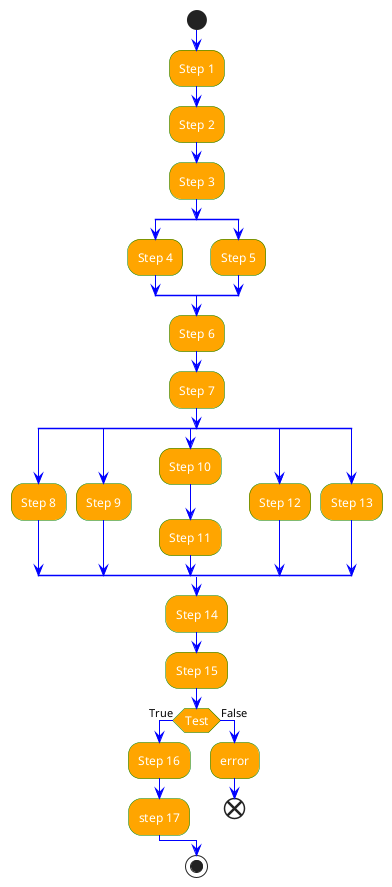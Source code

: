 @startuml

start

skinparam activity {
    FontColor          white
    FontSize           12
    AttributeFontname  Arial Narrow
    BackgroundColor    orange
    BorderColor        green
    ArrowColor         blue
}

:Step 1;
:Step 2;
:Step 3;
split
:Step 4;
split again
:Step 5;
end split
:Step 6;
:Step 7;
split
:Step 8;
split again
:Step 9;
split again
:Step 10;
:Step 11;
split again
:Step 12;
split again
:Step 13;
end split
:Step 14;
:Step 15;
if (Test) then (True)
  :Step 16;
  :step 17;
else (False)
  :error;
  end
endif
stop

@enduml